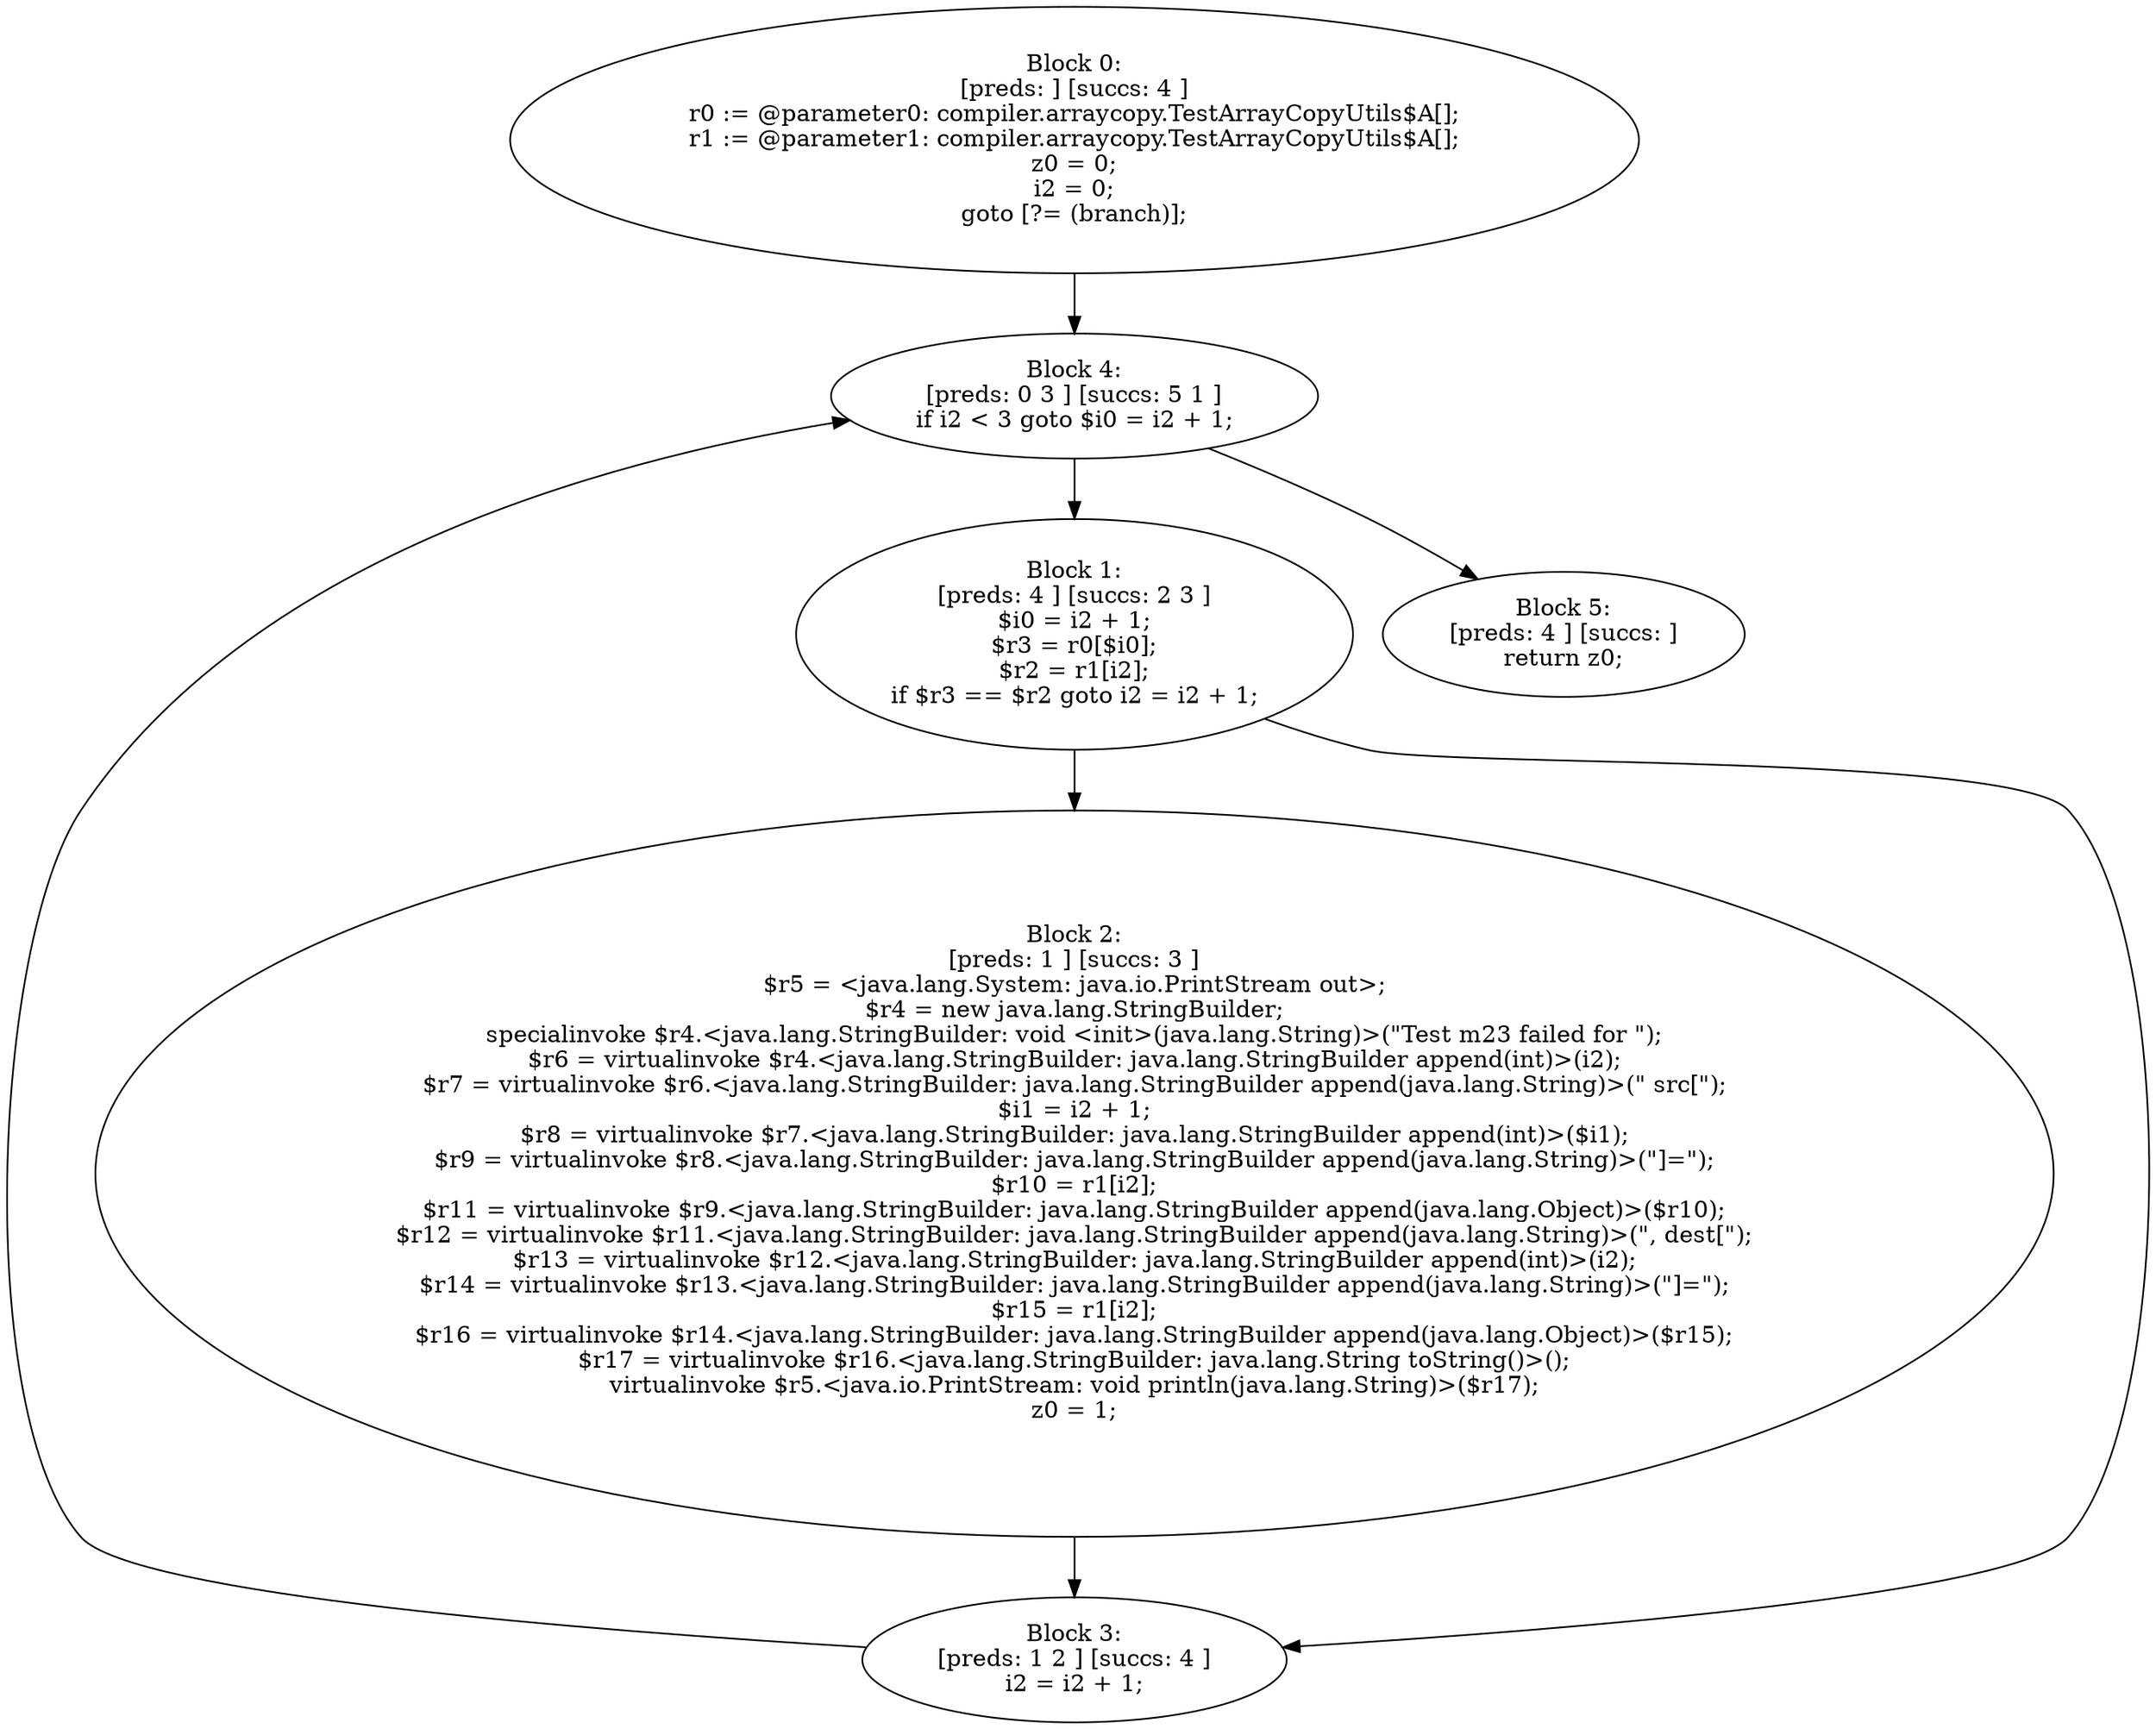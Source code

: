 digraph "unitGraph" {
    "Block 0:
[preds: ] [succs: 4 ]
r0 := @parameter0: compiler.arraycopy.TestArrayCopyUtils$A[];
r1 := @parameter1: compiler.arraycopy.TestArrayCopyUtils$A[];
z0 = 0;
i2 = 0;
goto [?= (branch)];
"
    "Block 1:
[preds: 4 ] [succs: 2 3 ]
$i0 = i2 + 1;
$r3 = r0[$i0];
$r2 = r1[i2];
if $r3 == $r2 goto i2 = i2 + 1;
"
    "Block 2:
[preds: 1 ] [succs: 3 ]
$r5 = <java.lang.System: java.io.PrintStream out>;
$r4 = new java.lang.StringBuilder;
specialinvoke $r4.<java.lang.StringBuilder: void <init>(java.lang.String)>(\"Test m23 failed for \");
$r6 = virtualinvoke $r4.<java.lang.StringBuilder: java.lang.StringBuilder append(int)>(i2);
$r7 = virtualinvoke $r6.<java.lang.StringBuilder: java.lang.StringBuilder append(java.lang.String)>(\" src[\");
$i1 = i2 + 1;
$r8 = virtualinvoke $r7.<java.lang.StringBuilder: java.lang.StringBuilder append(int)>($i1);
$r9 = virtualinvoke $r8.<java.lang.StringBuilder: java.lang.StringBuilder append(java.lang.String)>(\"]=\");
$r10 = r1[i2];
$r11 = virtualinvoke $r9.<java.lang.StringBuilder: java.lang.StringBuilder append(java.lang.Object)>($r10);
$r12 = virtualinvoke $r11.<java.lang.StringBuilder: java.lang.StringBuilder append(java.lang.String)>(\", dest[\");
$r13 = virtualinvoke $r12.<java.lang.StringBuilder: java.lang.StringBuilder append(int)>(i2);
$r14 = virtualinvoke $r13.<java.lang.StringBuilder: java.lang.StringBuilder append(java.lang.String)>(\"]=\");
$r15 = r1[i2];
$r16 = virtualinvoke $r14.<java.lang.StringBuilder: java.lang.StringBuilder append(java.lang.Object)>($r15);
$r17 = virtualinvoke $r16.<java.lang.StringBuilder: java.lang.String toString()>();
virtualinvoke $r5.<java.io.PrintStream: void println(java.lang.String)>($r17);
z0 = 1;
"
    "Block 3:
[preds: 1 2 ] [succs: 4 ]
i2 = i2 + 1;
"
    "Block 4:
[preds: 0 3 ] [succs: 5 1 ]
if i2 < 3 goto $i0 = i2 + 1;
"
    "Block 5:
[preds: 4 ] [succs: ]
return z0;
"
    "Block 0:
[preds: ] [succs: 4 ]
r0 := @parameter0: compiler.arraycopy.TestArrayCopyUtils$A[];
r1 := @parameter1: compiler.arraycopy.TestArrayCopyUtils$A[];
z0 = 0;
i2 = 0;
goto [?= (branch)];
"->"Block 4:
[preds: 0 3 ] [succs: 5 1 ]
if i2 < 3 goto $i0 = i2 + 1;
";
    "Block 1:
[preds: 4 ] [succs: 2 3 ]
$i0 = i2 + 1;
$r3 = r0[$i0];
$r2 = r1[i2];
if $r3 == $r2 goto i2 = i2 + 1;
"->"Block 2:
[preds: 1 ] [succs: 3 ]
$r5 = <java.lang.System: java.io.PrintStream out>;
$r4 = new java.lang.StringBuilder;
specialinvoke $r4.<java.lang.StringBuilder: void <init>(java.lang.String)>(\"Test m23 failed for \");
$r6 = virtualinvoke $r4.<java.lang.StringBuilder: java.lang.StringBuilder append(int)>(i2);
$r7 = virtualinvoke $r6.<java.lang.StringBuilder: java.lang.StringBuilder append(java.lang.String)>(\" src[\");
$i1 = i2 + 1;
$r8 = virtualinvoke $r7.<java.lang.StringBuilder: java.lang.StringBuilder append(int)>($i1);
$r9 = virtualinvoke $r8.<java.lang.StringBuilder: java.lang.StringBuilder append(java.lang.String)>(\"]=\");
$r10 = r1[i2];
$r11 = virtualinvoke $r9.<java.lang.StringBuilder: java.lang.StringBuilder append(java.lang.Object)>($r10);
$r12 = virtualinvoke $r11.<java.lang.StringBuilder: java.lang.StringBuilder append(java.lang.String)>(\", dest[\");
$r13 = virtualinvoke $r12.<java.lang.StringBuilder: java.lang.StringBuilder append(int)>(i2);
$r14 = virtualinvoke $r13.<java.lang.StringBuilder: java.lang.StringBuilder append(java.lang.String)>(\"]=\");
$r15 = r1[i2];
$r16 = virtualinvoke $r14.<java.lang.StringBuilder: java.lang.StringBuilder append(java.lang.Object)>($r15);
$r17 = virtualinvoke $r16.<java.lang.StringBuilder: java.lang.String toString()>();
virtualinvoke $r5.<java.io.PrintStream: void println(java.lang.String)>($r17);
z0 = 1;
";
    "Block 1:
[preds: 4 ] [succs: 2 3 ]
$i0 = i2 + 1;
$r3 = r0[$i0];
$r2 = r1[i2];
if $r3 == $r2 goto i2 = i2 + 1;
"->"Block 3:
[preds: 1 2 ] [succs: 4 ]
i2 = i2 + 1;
";
    "Block 2:
[preds: 1 ] [succs: 3 ]
$r5 = <java.lang.System: java.io.PrintStream out>;
$r4 = new java.lang.StringBuilder;
specialinvoke $r4.<java.lang.StringBuilder: void <init>(java.lang.String)>(\"Test m23 failed for \");
$r6 = virtualinvoke $r4.<java.lang.StringBuilder: java.lang.StringBuilder append(int)>(i2);
$r7 = virtualinvoke $r6.<java.lang.StringBuilder: java.lang.StringBuilder append(java.lang.String)>(\" src[\");
$i1 = i2 + 1;
$r8 = virtualinvoke $r7.<java.lang.StringBuilder: java.lang.StringBuilder append(int)>($i1);
$r9 = virtualinvoke $r8.<java.lang.StringBuilder: java.lang.StringBuilder append(java.lang.String)>(\"]=\");
$r10 = r1[i2];
$r11 = virtualinvoke $r9.<java.lang.StringBuilder: java.lang.StringBuilder append(java.lang.Object)>($r10);
$r12 = virtualinvoke $r11.<java.lang.StringBuilder: java.lang.StringBuilder append(java.lang.String)>(\", dest[\");
$r13 = virtualinvoke $r12.<java.lang.StringBuilder: java.lang.StringBuilder append(int)>(i2);
$r14 = virtualinvoke $r13.<java.lang.StringBuilder: java.lang.StringBuilder append(java.lang.String)>(\"]=\");
$r15 = r1[i2];
$r16 = virtualinvoke $r14.<java.lang.StringBuilder: java.lang.StringBuilder append(java.lang.Object)>($r15);
$r17 = virtualinvoke $r16.<java.lang.StringBuilder: java.lang.String toString()>();
virtualinvoke $r5.<java.io.PrintStream: void println(java.lang.String)>($r17);
z0 = 1;
"->"Block 3:
[preds: 1 2 ] [succs: 4 ]
i2 = i2 + 1;
";
    "Block 3:
[preds: 1 2 ] [succs: 4 ]
i2 = i2 + 1;
"->"Block 4:
[preds: 0 3 ] [succs: 5 1 ]
if i2 < 3 goto $i0 = i2 + 1;
";
    "Block 4:
[preds: 0 3 ] [succs: 5 1 ]
if i2 < 3 goto $i0 = i2 + 1;
"->"Block 5:
[preds: 4 ] [succs: ]
return z0;
";
    "Block 4:
[preds: 0 3 ] [succs: 5 1 ]
if i2 < 3 goto $i0 = i2 + 1;
"->"Block 1:
[preds: 4 ] [succs: 2 3 ]
$i0 = i2 + 1;
$r3 = r0[$i0];
$r2 = r1[i2];
if $r3 == $r2 goto i2 = i2 + 1;
";
}
